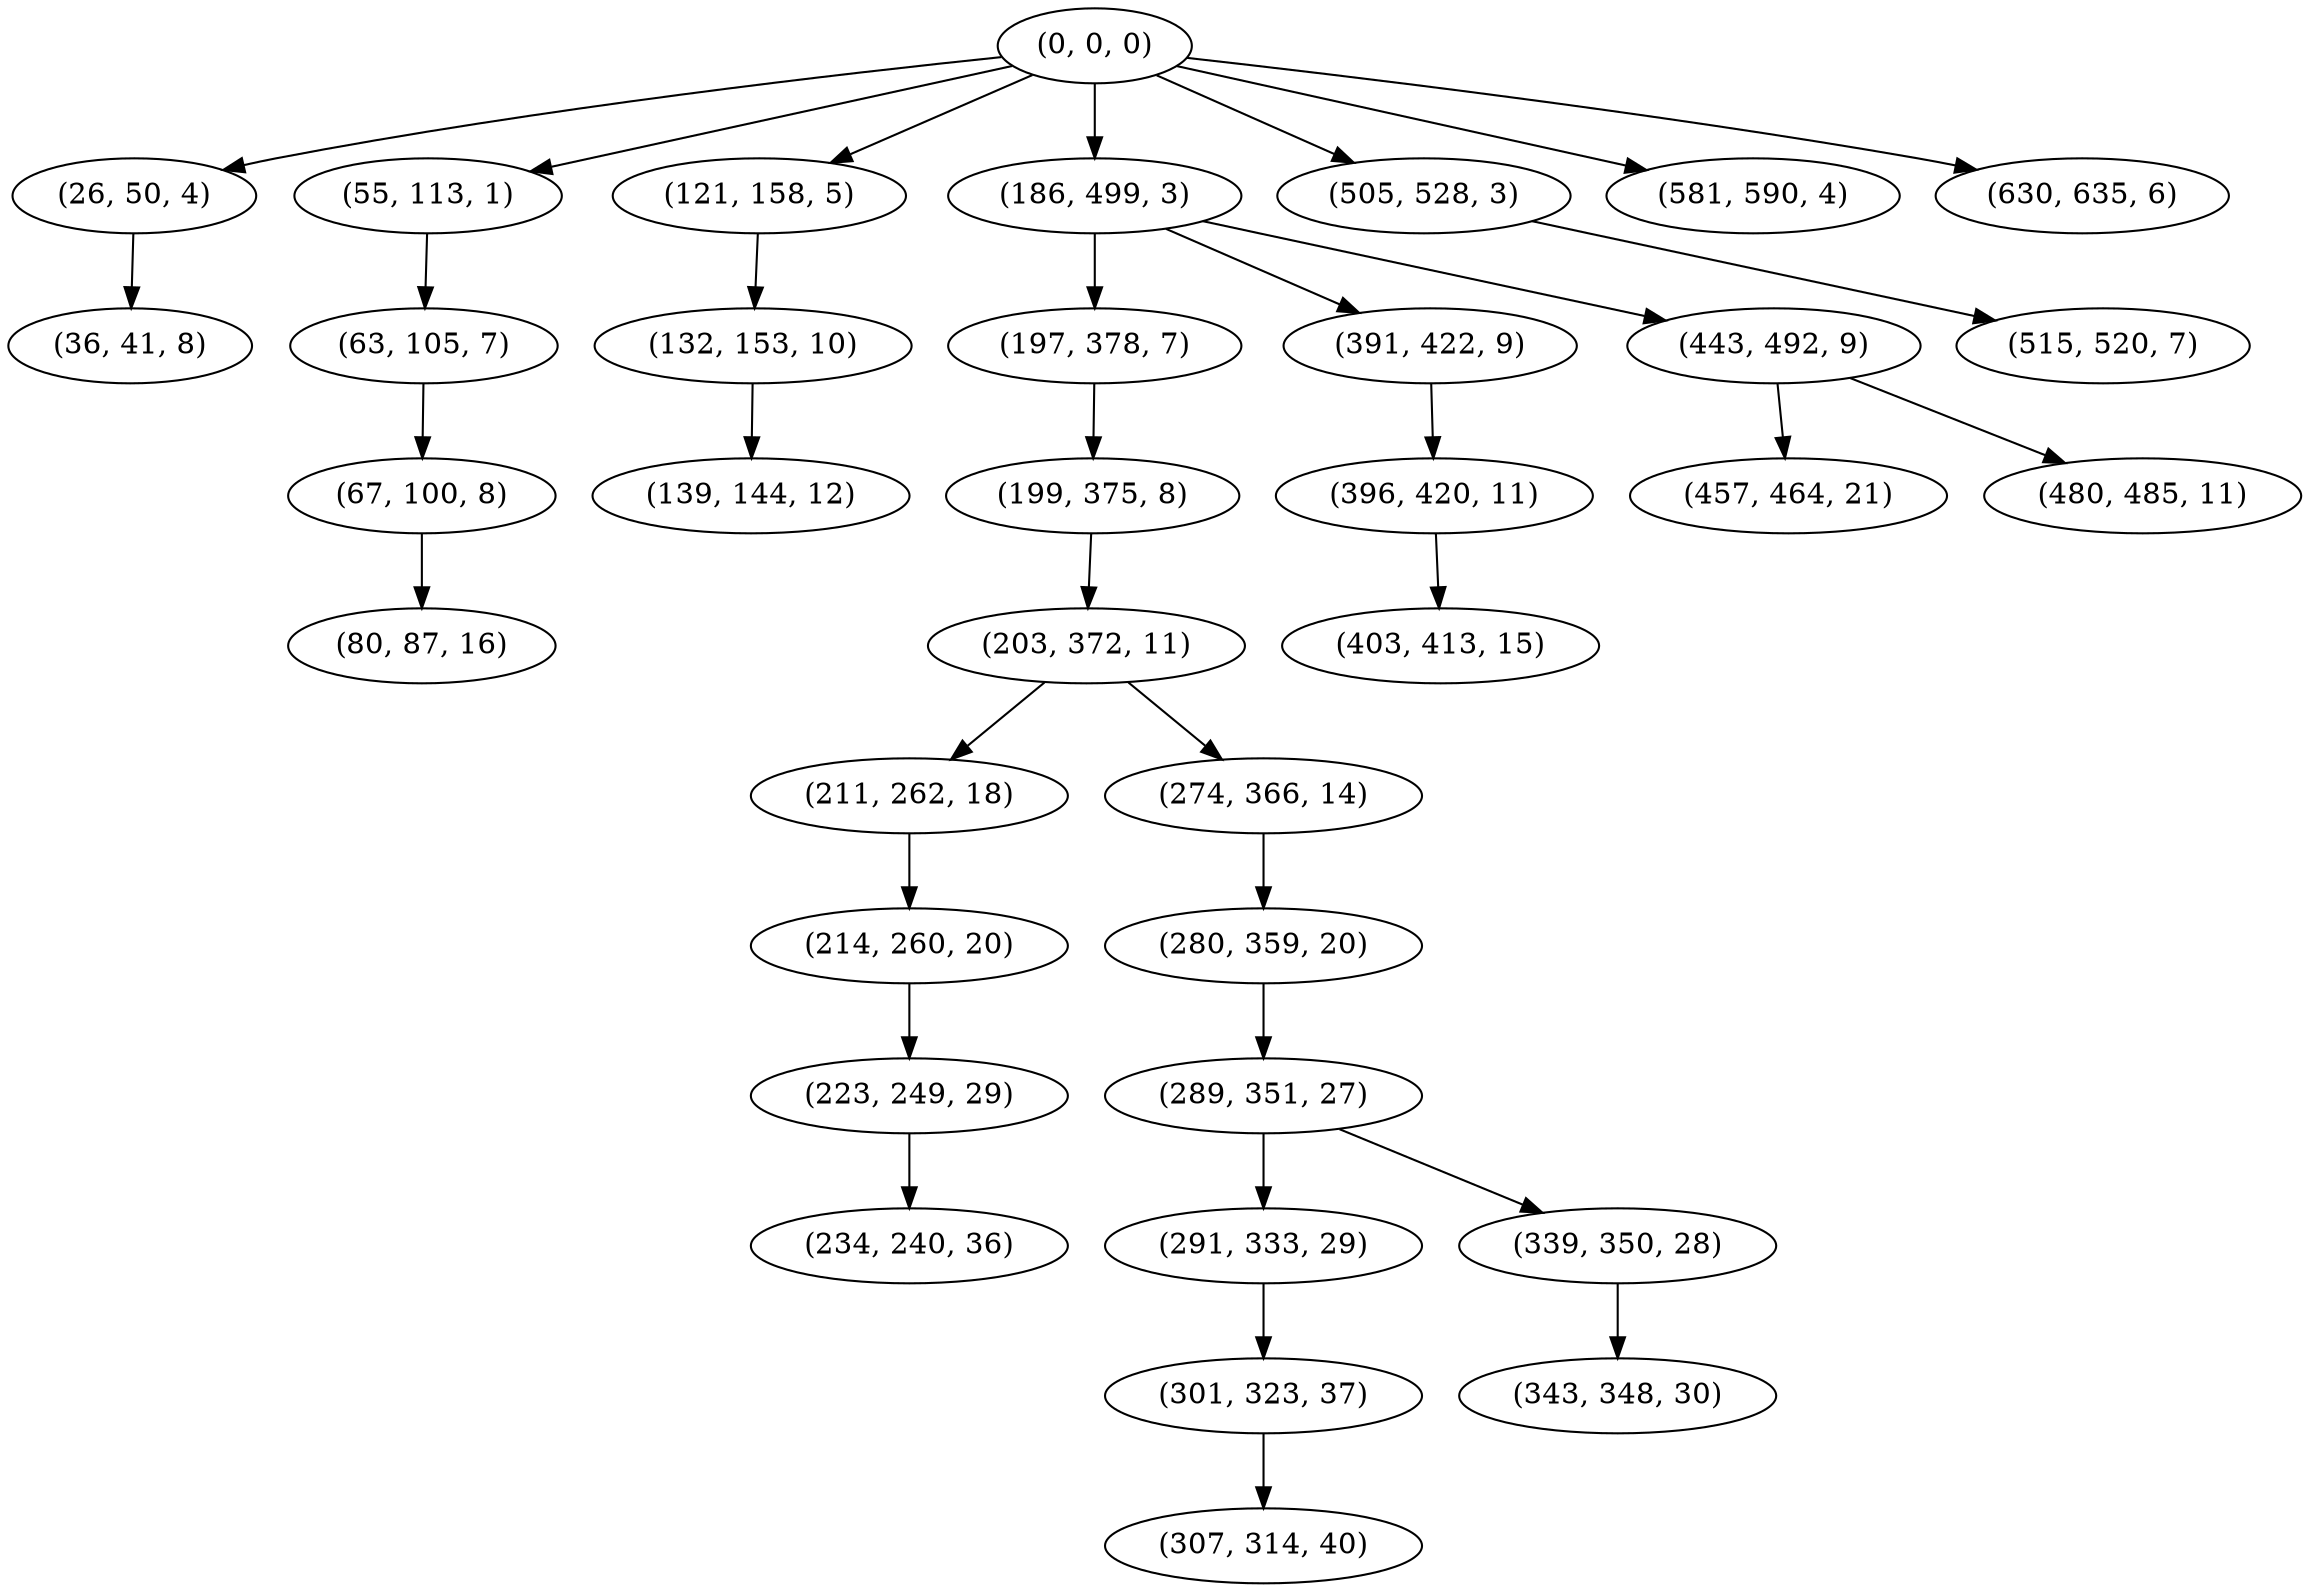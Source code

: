digraph tree {
    "(0, 0, 0)";
    "(26, 50, 4)";
    "(36, 41, 8)";
    "(55, 113, 1)";
    "(63, 105, 7)";
    "(67, 100, 8)";
    "(80, 87, 16)";
    "(121, 158, 5)";
    "(132, 153, 10)";
    "(139, 144, 12)";
    "(186, 499, 3)";
    "(197, 378, 7)";
    "(199, 375, 8)";
    "(203, 372, 11)";
    "(211, 262, 18)";
    "(214, 260, 20)";
    "(223, 249, 29)";
    "(234, 240, 36)";
    "(274, 366, 14)";
    "(280, 359, 20)";
    "(289, 351, 27)";
    "(291, 333, 29)";
    "(301, 323, 37)";
    "(307, 314, 40)";
    "(339, 350, 28)";
    "(343, 348, 30)";
    "(391, 422, 9)";
    "(396, 420, 11)";
    "(403, 413, 15)";
    "(443, 492, 9)";
    "(457, 464, 21)";
    "(480, 485, 11)";
    "(505, 528, 3)";
    "(515, 520, 7)";
    "(581, 590, 4)";
    "(630, 635, 6)";
    "(0, 0, 0)" -> "(26, 50, 4)";
    "(0, 0, 0)" -> "(55, 113, 1)";
    "(0, 0, 0)" -> "(121, 158, 5)";
    "(0, 0, 0)" -> "(186, 499, 3)";
    "(0, 0, 0)" -> "(505, 528, 3)";
    "(0, 0, 0)" -> "(581, 590, 4)";
    "(0, 0, 0)" -> "(630, 635, 6)";
    "(26, 50, 4)" -> "(36, 41, 8)";
    "(55, 113, 1)" -> "(63, 105, 7)";
    "(63, 105, 7)" -> "(67, 100, 8)";
    "(67, 100, 8)" -> "(80, 87, 16)";
    "(121, 158, 5)" -> "(132, 153, 10)";
    "(132, 153, 10)" -> "(139, 144, 12)";
    "(186, 499, 3)" -> "(197, 378, 7)";
    "(186, 499, 3)" -> "(391, 422, 9)";
    "(186, 499, 3)" -> "(443, 492, 9)";
    "(197, 378, 7)" -> "(199, 375, 8)";
    "(199, 375, 8)" -> "(203, 372, 11)";
    "(203, 372, 11)" -> "(211, 262, 18)";
    "(203, 372, 11)" -> "(274, 366, 14)";
    "(211, 262, 18)" -> "(214, 260, 20)";
    "(214, 260, 20)" -> "(223, 249, 29)";
    "(223, 249, 29)" -> "(234, 240, 36)";
    "(274, 366, 14)" -> "(280, 359, 20)";
    "(280, 359, 20)" -> "(289, 351, 27)";
    "(289, 351, 27)" -> "(291, 333, 29)";
    "(289, 351, 27)" -> "(339, 350, 28)";
    "(291, 333, 29)" -> "(301, 323, 37)";
    "(301, 323, 37)" -> "(307, 314, 40)";
    "(339, 350, 28)" -> "(343, 348, 30)";
    "(391, 422, 9)" -> "(396, 420, 11)";
    "(396, 420, 11)" -> "(403, 413, 15)";
    "(443, 492, 9)" -> "(457, 464, 21)";
    "(443, 492, 9)" -> "(480, 485, 11)";
    "(505, 528, 3)" -> "(515, 520, 7)";
}
